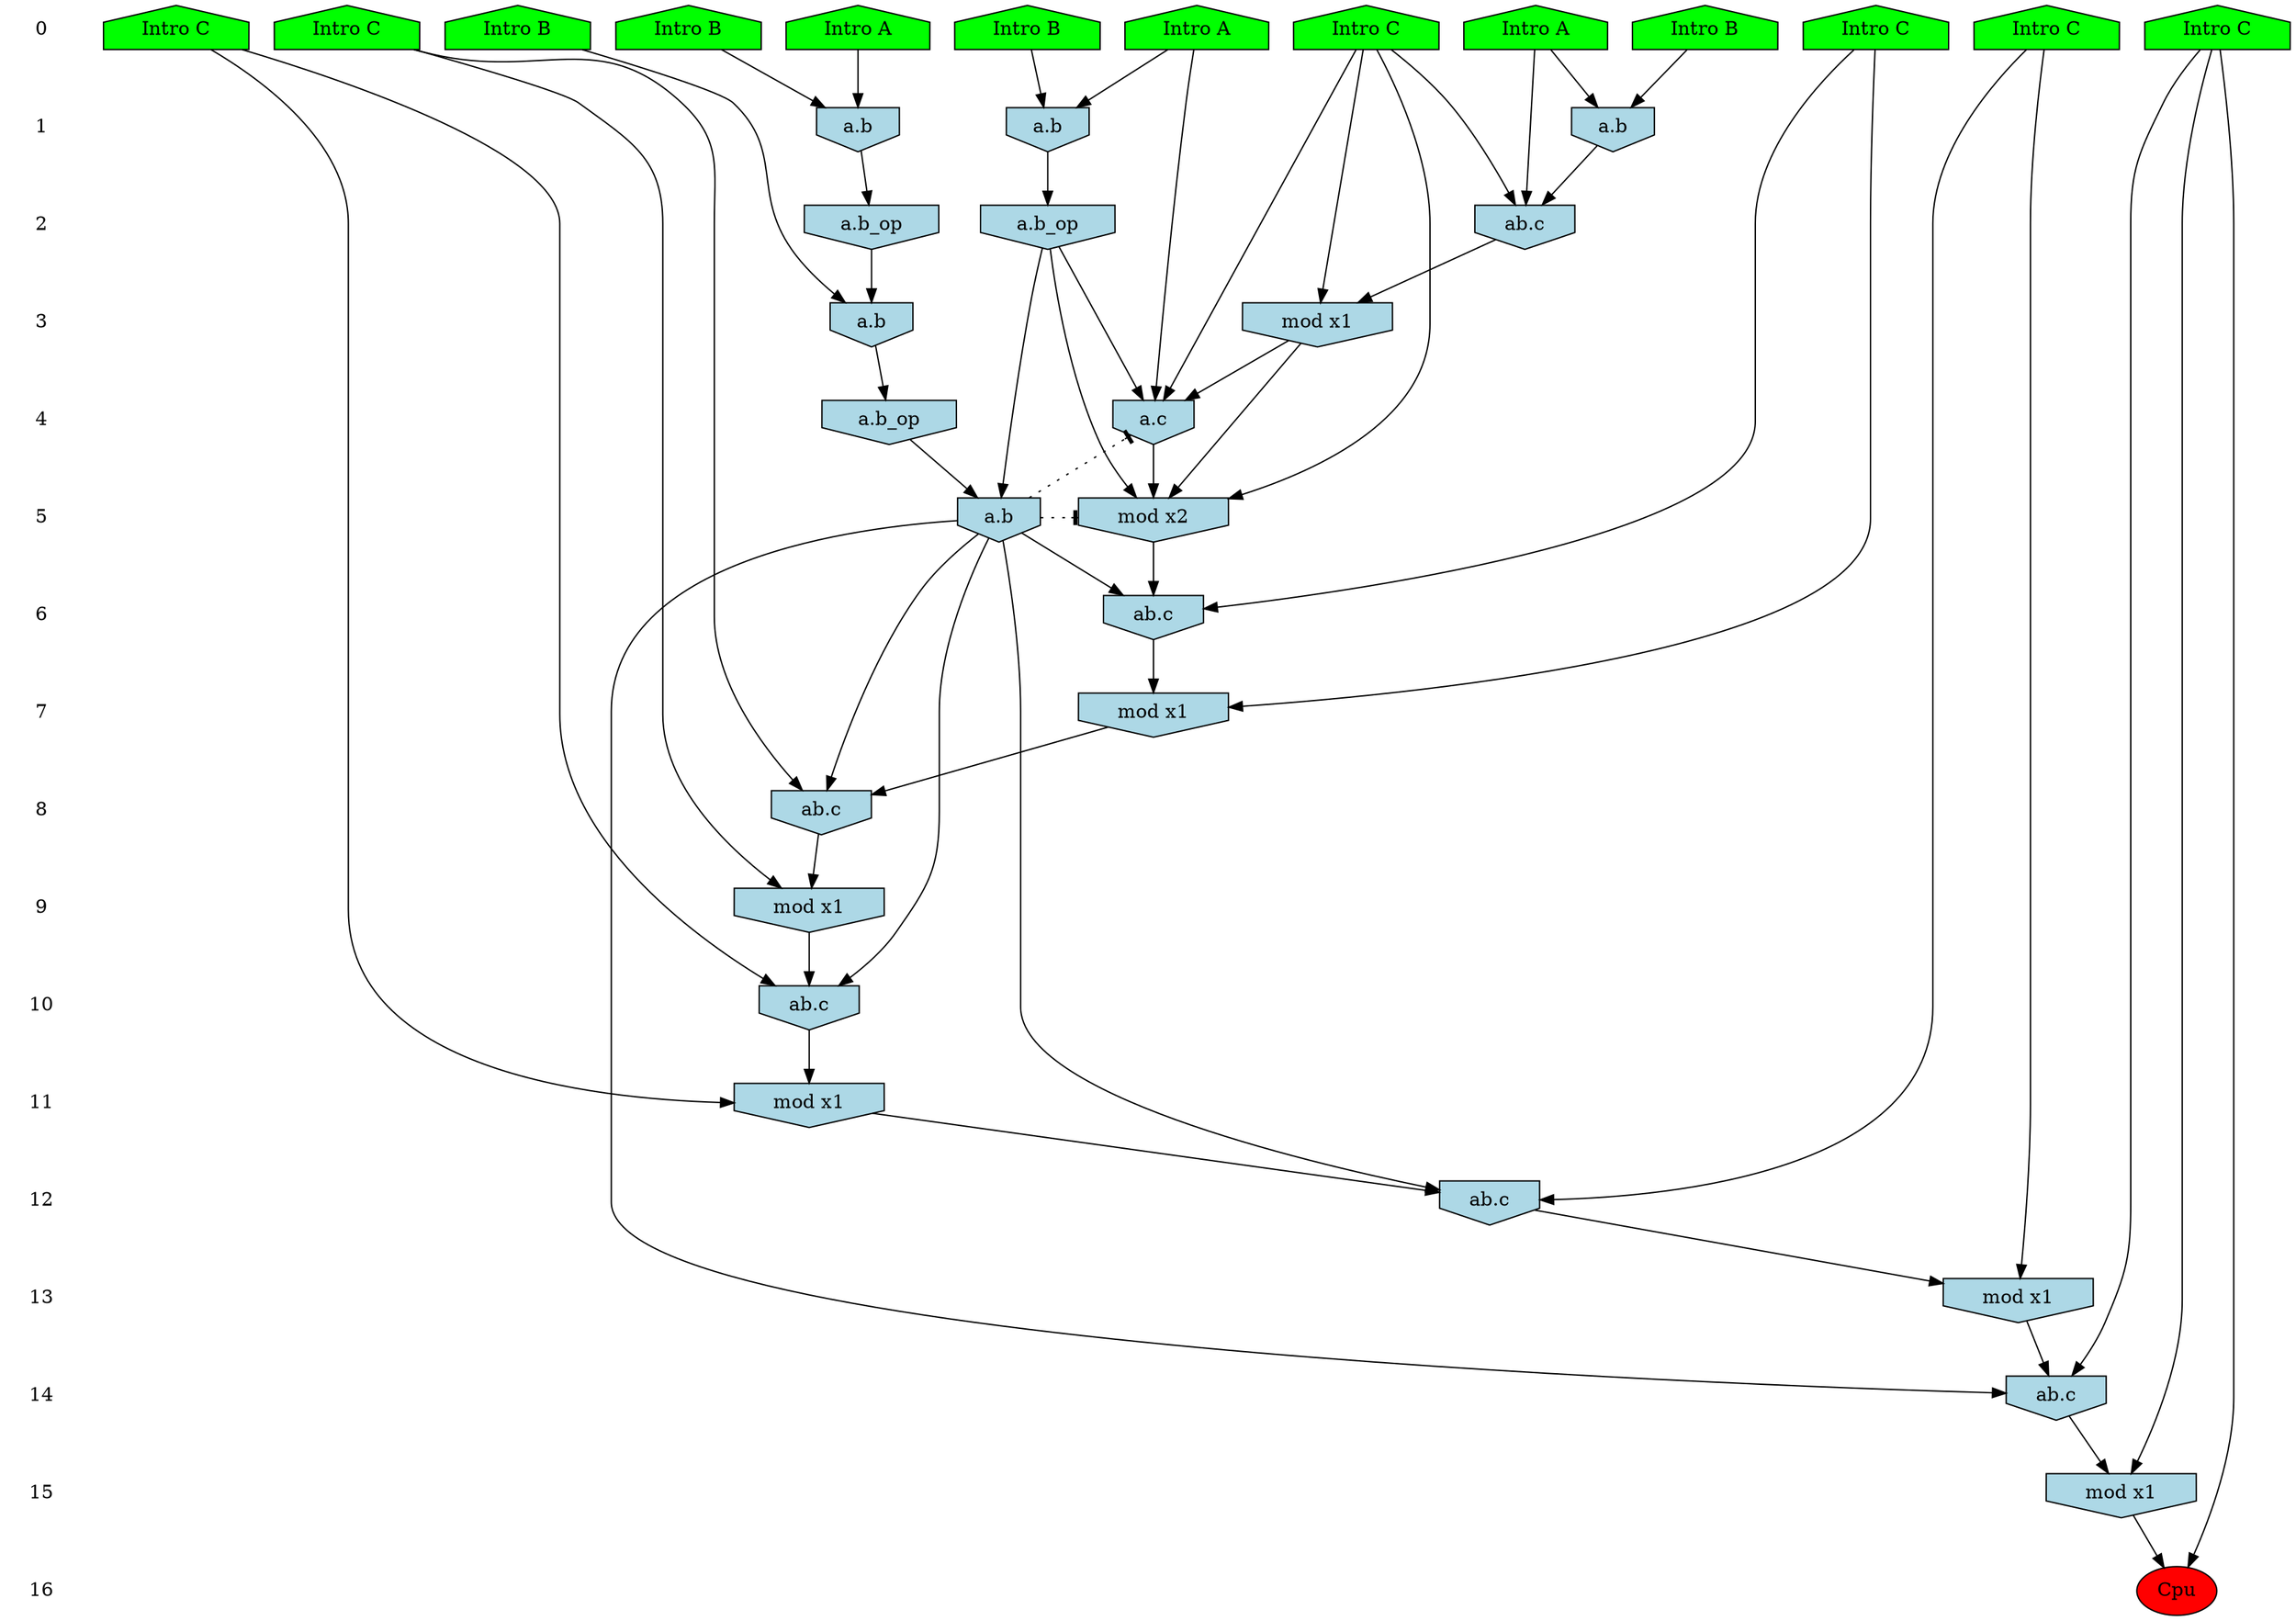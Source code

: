 /* Compression of 1 causal flows obtained in average at 2.052547E+01 t.u */
/* Compressed causal flows were: [3813] */
digraph G{
 ranksep=.5 ; 
{ rank = same ; "0" [shape=plaintext] ; node_1 [label ="Intro B", shape=house, style=filled, fillcolor=green] ;
node_2 [label ="Intro B", shape=house, style=filled, fillcolor=green] ;
node_3 [label ="Intro A", shape=house, style=filled, fillcolor=green] ;
node_4 [label ="Intro B", shape=house, style=filled, fillcolor=green] ;
node_5 [label ="Intro A", shape=house, style=filled, fillcolor=green] ;
node_6 [label ="Intro A", shape=house, style=filled, fillcolor=green] ;
node_7 [label ="Intro B", shape=house, style=filled, fillcolor=green] ;
node_8 [label ="Intro C", shape=house, style=filled, fillcolor=green] ;
node_9 [label ="Intro C", shape=house, style=filled, fillcolor=green] ;
node_10 [label ="Intro C", shape=house, style=filled, fillcolor=green] ;
node_11 [label ="Intro C", shape=house, style=filled, fillcolor=green] ;
node_12 [label ="Intro C", shape=house, style=filled, fillcolor=green] ;
node_13 [label ="Intro C", shape=house, style=filled, fillcolor=green] ;
}
{ rank = same ; "1" [shape=plaintext] ; node_14 [label="a.b", shape=invhouse, style=filled, fillcolor = lightblue] ;
node_15 [label="a.b", shape=invhouse, style=filled, fillcolor = lightblue] ;
node_20 [label="a.b", shape=invhouse, style=filled, fillcolor = lightblue] ;
}
{ rank = same ; "2" [shape=plaintext] ; node_16 [label="a.b_op", shape=invhouse, style=filled, fillcolor = lightblue] ;
node_17 [label="ab.c", shape=invhouse, style=filled, fillcolor = lightblue] ;
node_22 [label="a.b_op", shape=invhouse, style=filled, fillcolor = lightblue] ;
}
{ rank = same ; "3" [shape=plaintext] ; node_18 [label="mod x1", shape=invhouse, style=filled, fillcolor = lightblue] ;
node_19 [label="a.b", shape=invhouse, style=filled, fillcolor = lightblue] ;
}
{ rank = same ; "4" [shape=plaintext] ; node_21 [label="a.b_op", shape=invhouse, style=filled, fillcolor = lightblue] ;
node_23 [label="a.c", shape=invhouse, style=filled, fillcolor = lightblue] ;
}
{ rank = same ; "5" [shape=plaintext] ; node_24 [label="mod x2", shape=invhouse, style=filled, fillcolor = lightblue] ;
node_25 [label="a.b", shape=invhouse, style=filled, fillcolor = lightblue] ;
}
{ rank = same ; "6" [shape=plaintext] ; node_26 [label="ab.c", shape=invhouse, style=filled, fillcolor = lightblue] ;
}
{ rank = same ; "7" [shape=plaintext] ; node_27 [label="mod x1", shape=invhouse, style=filled, fillcolor = lightblue] ;
}
{ rank = same ; "8" [shape=plaintext] ; node_28 [label="ab.c", shape=invhouse, style=filled, fillcolor = lightblue] ;
}
{ rank = same ; "9" [shape=plaintext] ; node_29 [label="mod x1", shape=invhouse, style=filled, fillcolor = lightblue] ;
}
{ rank = same ; "10" [shape=plaintext] ; node_30 [label="ab.c", shape=invhouse, style=filled, fillcolor = lightblue] ;
}
{ rank = same ; "11" [shape=plaintext] ; node_31 [label="mod x1", shape=invhouse, style=filled, fillcolor = lightblue] ;
}
{ rank = same ; "12" [shape=plaintext] ; node_32 [label="ab.c", shape=invhouse, style=filled, fillcolor = lightblue] ;
}
{ rank = same ; "13" [shape=plaintext] ; node_33 [label="mod x1", shape=invhouse, style=filled, fillcolor = lightblue] ;
}
{ rank = same ; "14" [shape=plaintext] ; node_34 [label="ab.c", shape=invhouse, style=filled, fillcolor = lightblue] ;
}
{ rank = same ; "15" [shape=plaintext] ; node_35 [label="mod x1", shape=invhouse, style=filled, fillcolor = lightblue] ;
}
{ rank = same ; "16" [shape=plaintext] ; node_36 [label ="Cpu", style=filled, fillcolor=red] ;
}
"0" -> "1" [style="invis"]; 
"1" -> "2" [style="invis"]; 
"2" -> "3" [style="invis"]; 
"3" -> "4" [style="invis"]; 
"4" -> "5" [style="invis"]; 
"5" -> "6" [style="invis"]; 
"6" -> "7" [style="invis"]; 
"7" -> "8" [style="invis"]; 
"8" -> "9" [style="invis"]; 
"9" -> "10" [style="invis"]; 
"10" -> "11" [style="invis"]; 
"11" -> "12" [style="invis"]; 
"12" -> "13" [style="invis"]; 
"13" -> "14" [style="invis"]; 
"14" -> "15" [style="invis"]; 
"15" -> "16" [style="invis"]; 
node_2 -> node_14
node_5 -> node_14
node_3 -> node_15
node_7 -> node_15
node_15 -> node_16
node_5 -> node_17
node_11 -> node_17
node_14 -> node_17
node_11 -> node_18
node_17 -> node_18
node_1 -> node_19
node_16 -> node_19
node_4 -> node_20
node_6 -> node_20
node_19 -> node_21
node_20 -> node_22
node_6 -> node_23
node_11 -> node_23
node_18 -> node_23
node_22 -> node_23
node_11 -> node_24
node_18 -> node_24
node_22 -> node_24
node_23 -> node_24
node_21 -> node_25
node_22 -> node_25
node_13 -> node_26
node_24 -> node_26
node_25 -> node_26
node_13 -> node_27
node_26 -> node_27
node_8 -> node_28
node_25 -> node_28
node_27 -> node_28
node_8 -> node_29
node_28 -> node_29
node_12 -> node_30
node_25 -> node_30
node_29 -> node_30
node_12 -> node_31
node_30 -> node_31
node_10 -> node_32
node_25 -> node_32
node_31 -> node_32
node_10 -> node_33
node_32 -> node_33
node_9 -> node_34
node_25 -> node_34
node_33 -> node_34
node_9 -> node_35
node_34 -> node_35
node_9 -> node_36
node_35 -> node_36
node_25 -> node_24 [style=dotted, arrowhead = tee] 
node_25 -> node_23 [style=dotted, arrowhead = tee] 
}
/*
 Dot generation time: 0.000199
*/